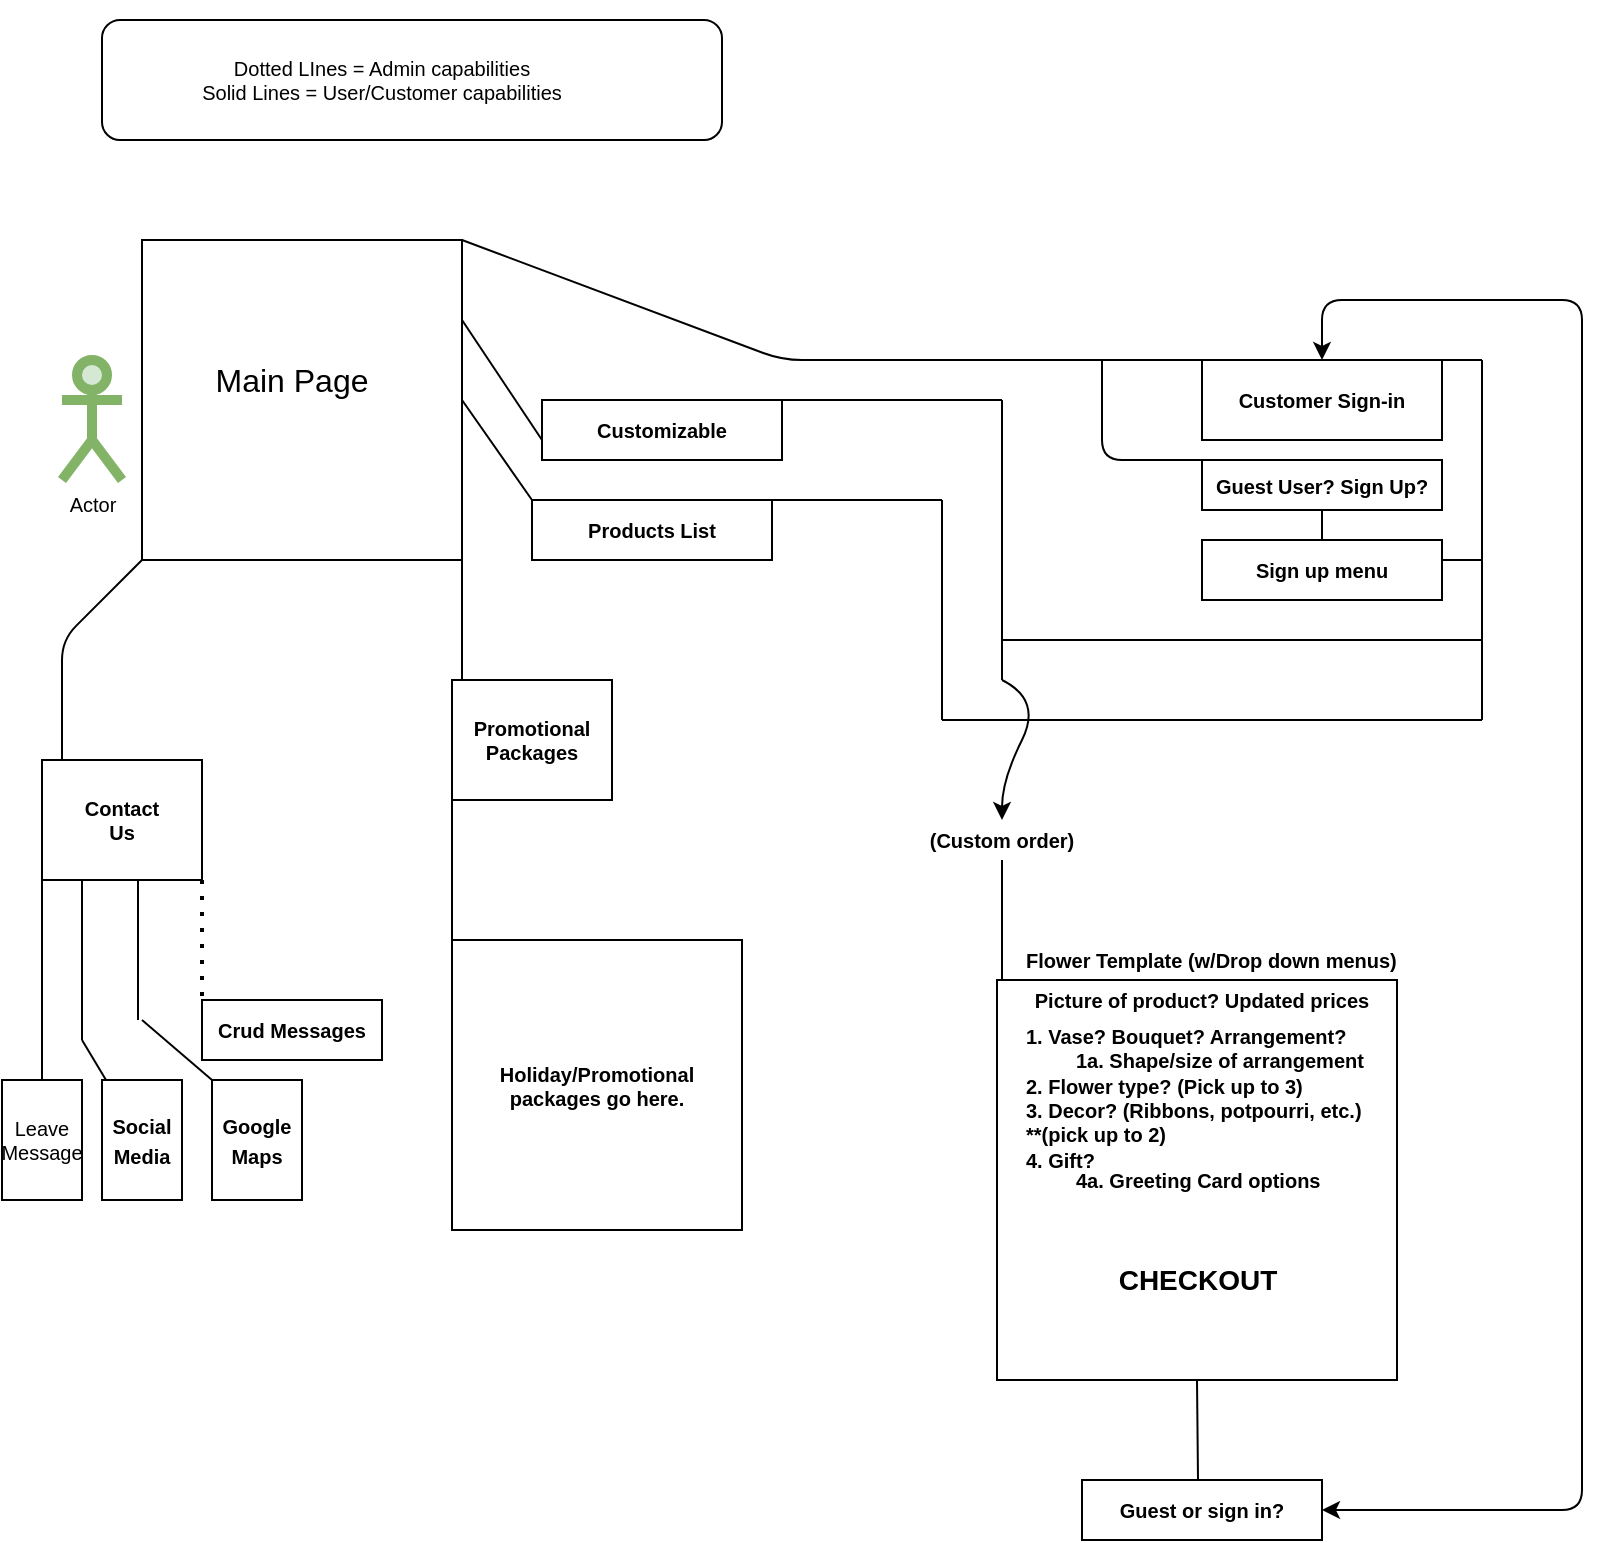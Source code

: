 <mxfile version="13.7.1" type="github">
  <diagram id="3oB5cvlRKmP5zWLQjfKB" name="Page-1">
    <mxGraphModel dx="868" dy="1592" grid="1" gridSize="10" guides="1" tooltips="1" connect="1" arrows="1" fold="1" page="1" pageScale="1" pageWidth="850" pageHeight="1100" math="0" shadow="0">
      <root>
        <mxCell id="0" />
        <mxCell id="1" parent="0" />
        <mxCell id="XfZwX8Am_cvjFdUcVAED-1" value="&lt;br&gt;&lt;br&gt;&lt;br&gt;&lt;br&gt;&lt;br&gt;&lt;br&gt;&lt;br&gt;" style="whiteSpace=wrap;html=1;aspect=fixed;" vertex="1" parent="1">
          <mxGeometry x="80" y="-60" width="160" height="160" as="geometry" />
        </mxCell>
        <mxCell id="XfZwX8Am_cvjFdUcVAED-4" value="&lt;font size=&quot;1&quot;&gt;&lt;span style=&quot;font-size: 16px&quot;&gt;Main Page&lt;/span&gt;&lt;/font&gt;" style="text;html=1;strokeColor=none;fillColor=none;align=center;verticalAlign=middle;whiteSpace=wrap;rounded=0;fontFamily=Helvetica;fontSize=8;" vertex="1" parent="1">
          <mxGeometry x="100" y="-30" width="110" height="80" as="geometry" />
        </mxCell>
        <mxCell id="XfZwX8Am_cvjFdUcVAED-5" value="" style="endArrow=none;html=1;fontFamily=Helvetica;fontSize=8;entryX=1;entryY=0.25;entryDx=0;entryDy=0;" edge="1" parent="1" target="XfZwX8Am_cvjFdUcVAED-1">
          <mxGeometry width="50" height="50" relative="1" as="geometry">
            <mxPoint x="280" y="40" as="sourcePoint" />
            <mxPoint x="450" y="220" as="targetPoint" />
          </mxGeometry>
        </mxCell>
        <mxCell id="XfZwX8Am_cvjFdUcVAED-6" value="&lt;font size=&quot;1&quot;&gt;&lt;b&gt;Customizable&lt;br&gt;&lt;/b&gt;&lt;/font&gt;" style="rounded=0;whiteSpace=wrap;html=1;fontFamily=Helvetica;fontSize=8;" vertex="1" parent="1">
          <mxGeometry x="280" y="20" width="120" height="30" as="geometry" />
        </mxCell>
        <mxCell id="XfZwX8Am_cvjFdUcVAED-8" value="" style="endArrow=none;html=1;fontFamily=Helvetica;fontSize=8;exitX=1;exitY=0.5;exitDx=0;exitDy=0;entryX=0;entryY=0;entryDx=0;entryDy=0;" edge="1" parent="1" source="XfZwX8Am_cvjFdUcVAED-1" target="XfZwX8Am_cvjFdUcVAED-9">
          <mxGeometry width="50" height="50" relative="1" as="geometry">
            <mxPoint x="400" y="260" as="sourcePoint" />
            <mxPoint x="270" y="80" as="targetPoint" />
            <Array as="points" />
          </mxGeometry>
        </mxCell>
        <mxCell id="XfZwX8Am_cvjFdUcVAED-9" value="&lt;font size=&quot;1&quot;&gt;&lt;b&gt;Products List&lt;br&gt;&lt;/b&gt;&lt;/font&gt;" style="rounded=0;whiteSpace=wrap;html=1;" vertex="1" parent="1">
          <mxGeometry x="275" y="70" width="120" height="30" as="geometry" />
        </mxCell>
        <mxCell id="XfZwX8Am_cvjFdUcVAED-12" value="Actor" style="shape=umlActor;verticalLabelPosition=bottom;verticalAlign=top;html=1;outlineConnect=0;fontFamily=Helvetica;fontSize=10;fillColor=#d5e8d4;strokeColor=#82b366;strokeWidth=5;" vertex="1" parent="1">
          <mxGeometry x="40" width="30" height="60" as="geometry" />
        </mxCell>
        <mxCell id="XfZwX8Am_cvjFdUcVAED-13" value="" style="endArrow=none;html=1;fontFamily=Helvetica;fontSize=10;exitX=0;exitY=1;exitDx=0;exitDy=0;" edge="1" parent="1" source="XfZwX8Am_cvjFdUcVAED-1">
          <mxGeometry width="50" height="50" relative="1" as="geometry">
            <mxPoint x="400" y="250" as="sourcePoint" />
            <mxPoint x="40" y="200" as="targetPoint" />
            <Array as="points">
              <mxPoint x="40" y="140" />
            </Array>
          </mxGeometry>
        </mxCell>
        <mxCell id="XfZwX8Am_cvjFdUcVAED-16" value="" style="rounded=0;whiteSpace=wrap;html=1;strokeWidth=1;fontFamily=Helvetica;fontSize=10;" vertex="1" parent="1">
          <mxGeometry x="30" y="200" width="80" height="60" as="geometry" />
        </mxCell>
        <mxCell id="XfZwX8Am_cvjFdUcVAED-17" value="&lt;b&gt;Contact Us&lt;br&gt;&lt;/b&gt;" style="text;html=1;strokeColor=none;fillColor=none;align=center;verticalAlign=middle;whiteSpace=wrap;rounded=0;fontFamily=Helvetica;fontSize=10;" vertex="1" parent="1">
          <mxGeometry x="50" y="220" width="40" height="20" as="geometry" />
        </mxCell>
        <mxCell id="XfZwX8Am_cvjFdUcVAED-18" value="" style="endArrow=none;html=1;fontFamily=Helvetica;fontSize=10;entryX=1;entryY=1;entryDx=0;entryDy=0;" edge="1" parent="1" target="XfZwX8Am_cvjFdUcVAED-1">
          <mxGeometry width="50" height="50" relative="1" as="geometry">
            <mxPoint x="240" y="160" as="sourcePoint" />
            <mxPoint x="440" y="250" as="targetPoint" />
          </mxGeometry>
        </mxCell>
        <mxCell id="XfZwX8Am_cvjFdUcVAED-19" value="&lt;b&gt;Promotional&lt;br&gt;Packages&lt;br&gt;&lt;/b&gt;" style="rounded=0;whiteSpace=wrap;html=1;strokeWidth=1;fontFamily=Helvetica;fontSize=10;" vertex="1" parent="1">
          <mxGeometry x="235" y="160" width="80" height="60" as="geometry" />
        </mxCell>
        <mxCell id="XfZwX8Am_cvjFdUcVAED-20" value="" style="endArrow=none;html=1;fontFamily=Helvetica;fontSize=10;entryX=0;entryY=1;entryDx=0;entryDy=0;" edge="1" parent="1" target="XfZwX8Am_cvjFdUcVAED-16">
          <mxGeometry width="50" height="50" relative="1" as="geometry">
            <mxPoint x="30" y="360" as="sourcePoint" />
            <mxPoint x="440" y="240" as="targetPoint" />
          </mxGeometry>
        </mxCell>
        <mxCell id="XfZwX8Am_cvjFdUcVAED-22" value="Leave Message" style="rounded=0;whiteSpace=wrap;html=1;strokeWidth=1;fontFamily=Helvetica;fontSize=10;direction=south;" vertex="1" parent="1">
          <mxGeometry x="10" y="360" width="40" height="60" as="geometry" />
        </mxCell>
        <mxCell id="XfZwX8Am_cvjFdUcVAED-23" value="" style="endArrow=none;html=1;fontFamily=Helvetica;fontSize=10;entryX=1;entryY=0;entryDx=0;entryDy=0;exitX=0;exitY=0;exitDx=0;exitDy=0;" edge="1" parent="1" source="XfZwX8Am_cvjFdUcVAED-24" target="XfZwX8Am_cvjFdUcVAED-1">
          <mxGeometry width="50" height="50" relative="1" as="geometry">
            <mxPoint x="610" y="20" as="sourcePoint" />
            <mxPoint x="440" y="230" as="targetPoint" />
            <Array as="points">
              <mxPoint x="400" />
            </Array>
          </mxGeometry>
        </mxCell>
        <mxCell id="XfZwX8Am_cvjFdUcVAED-24" value="&lt;b&gt;Customer Sign-in&lt;/b&gt;" style="rounded=0;whiteSpace=wrap;html=1;strokeWidth=1;fontFamily=Helvetica;fontSize=10;" vertex="1" parent="1">
          <mxGeometry x="610" width="120" height="40" as="geometry" />
        </mxCell>
        <mxCell id="XfZwX8Am_cvjFdUcVAED-25" value="" style="endArrow=none;html=1;fontFamily=Helvetica;fontSize=10;exitX=0.25;exitY=1;exitDx=0;exitDy=0;" edge="1" parent="1" source="XfZwX8Am_cvjFdUcVAED-16">
          <mxGeometry width="50" height="50" relative="1" as="geometry">
            <mxPoint x="390" y="280" as="sourcePoint" />
            <mxPoint x="50" y="340" as="targetPoint" />
          </mxGeometry>
        </mxCell>
        <mxCell id="XfZwX8Am_cvjFdUcVAED-26" value="" style="endArrow=none;html=1;fontFamily=Helvetica;fontSize=10;" edge="1" parent="1" target="XfZwX8Am_cvjFdUcVAED-27">
          <mxGeometry width="50" height="50" relative="1" as="geometry">
            <mxPoint x="50" y="340" as="sourcePoint" />
            <mxPoint x="80" y="340" as="targetPoint" />
          </mxGeometry>
        </mxCell>
        <mxCell id="XfZwX8Am_cvjFdUcVAED-27" value="&lt;font size=&quot;1&quot;&gt;&lt;b&gt;Social Media&lt;/b&gt;&lt;/font&gt;" style="rounded=0;whiteSpace=wrap;html=1;" vertex="1" parent="1">
          <mxGeometry x="60" y="360" width="40" height="60" as="geometry" />
        </mxCell>
        <mxCell id="XfZwX8Am_cvjFdUcVAED-28" value="" style="endArrow=none;dashed=1;html=1;dashPattern=1 3;strokeWidth=2;fontFamily=Helvetica;fontSize=10;exitX=1;exitY=1;exitDx=0;exitDy=0;entryX=0;entryY=0;entryDx=0;entryDy=0;" edge="1" parent="1" source="XfZwX8Am_cvjFdUcVAED-16" target="XfZwX8Am_cvjFdUcVAED-33">
          <mxGeometry width="50" height="50" relative="1" as="geometry">
            <mxPoint x="90" y="290" as="sourcePoint" />
            <mxPoint x="140" y="259" as="targetPoint" />
          </mxGeometry>
        </mxCell>
        <mxCell id="XfZwX8Am_cvjFdUcVAED-29" value="" style="rounded=1;whiteSpace=wrap;html=1;strokeWidth=1;fontFamily=Helvetica;fontSize=10;align=left;" vertex="1" parent="1">
          <mxGeometry x="60" y="-170" width="310" height="60" as="geometry" />
        </mxCell>
        <mxCell id="XfZwX8Am_cvjFdUcVAED-32" value="Dotted LInes = Admin capabilities&lt;br&gt;Solid Lines = User/Customer capabilities" style="text;html=1;strokeColor=none;fillColor=none;align=center;verticalAlign=middle;whiteSpace=wrap;rounded=0;fontFamily=Helvetica;fontSize=10;labelPosition=center;verticalLabelPosition=middle;textDirection=ltr;" vertex="1" parent="1">
          <mxGeometry x="90" y="-180" width="220" height="80" as="geometry" />
        </mxCell>
        <mxCell id="XfZwX8Am_cvjFdUcVAED-33" value="&lt;font size=&quot;1&quot;&gt;&lt;b&gt;Crud Messages&lt;/b&gt;&lt;/font&gt;" style="rounded=0;whiteSpace=wrap;html=1;" vertex="1" parent="1">
          <mxGeometry x="110" y="320" width="90" height="30" as="geometry" />
        </mxCell>
        <mxCell id="XfZwX8Am_cvjFdUcVAED-34" value="" style="endArrow=none;html=1;fontFamily=Helvetica;fontSize=10;" edge="1" parent="1">
          <mxGeometry width="50" height="50" relative="1" as="geometry">
            <mxPoint x="78" y="260" as="sourcePoint" />
            <mxPoint x="78" y="330" as="targetPoint" />
          </mxGeometry>
        </mxCell>
        <mxCell id="XfZwX8Am_cvjFdUcVAED-35" value="" style="endArrow=none;html=1;fontFamily=Helvetica;fontSize=10;entryX=0;entryY=0;entryDx=0;entryDy=0;" edge="1" parent="1" target="XfZwX8Am_cvjFdUcVAED-36">
          <mxGeometry width="50" height="50" relative="1" as="geometry">
            <mxPoint x="80" y="330" as="sourcePoint" />
            <mxPoint x="110" y="360" as="targetPoint" />
          </mxGeometry>
        </mxCell>
        <mxCell id="XfZwX8Am_cvjFdUcVAED-36" value="&lt;font size=&quot;1&quot;&gt;&lt;b&gt;Google&lt;br&gt;Maps&lt;br&gt;&lt;/b&gt;&lt;/font&gt;" style="rounded=0;whiteSpace=wrap;html=1;" vertex="1" parent="1">
          <mxGeometry x="115" y="360" width="45" height="60" as="geometry" />
        </mxCell>
        <mxCell id="XfZwX8Am_cvjFdUcVAED-37" value="" style="endArrow=none;html=1;fontFamily=Helvetica;fontSize=10;exitX=0;exitY=1;exitDx=0;exitDy=0;" edge="1" parent="1" source="XfZwX8Am_cvjFdUcVAED-19">
          <mxGeometry width="50" height="50" relative="1" as="geometry">
            <mxPoint x="380" y="200" as="sourcePoint" />
            <mxPoint x="235" y="290" as="targetPoint" />
          </mxGeometry>
        </mxCell>
        <mxCell id="XfZwX8Am_cvjFdUcVAED-38" value="&lt;b&gt;Guest User? Sign Up?&lt;/b&gt;" style="rounded=0;whiteSpace=wrap;html=1;strokeWidth=1;fontFamily=Helvetica;fontSize=10;align=center;" vertex="1" parent="1">
          <mxGeometry x="610" y="50" width="120" height="25" as="geometry" />
        </mxCell>
        <mxCell id="XfZwX8Am_cvjFdUcVAED-39" value="" style="endArrow=none;html=1;fontFamily=Helvetica;fontSize=10;exitX=0;exitY=0;exitDx=0;exitDy=0;" edge="1" parent="1" source="XfZwX8Am_cvjFdUcVAED-38">
          <mxGeometry width="50" height="50" relative="1" as="geometry">
            <mxPoint x="600" y="70" as="sourcePoint" />
            <mxPoint x="560" as="targetPoint" />
            <Array as="points">
              <mxPoint x="560" y="50" />
            </Array>
          </mxGeometry>
        </mxCell>
        <mxCell id="XfZwX8Am_cvjFdUcVAED-41" value="" style="endArrow=none;html=1;fontFamily=Helvetica;fontSize=10;entryX=1;entryY=0;entryDx=0;entryDy=0;" edge="1" parent="1" target="XfZwX8Am_cvjFdUcVAED-24">
          <mxGeometry width="50" height="50" relative="1" as="geometry">
            <mxPoint x="750" as="sourcePoint" />
            <mxPoint x="430" y="140" as="targetPoint" />
          </mxGeometry>
        </mxCell>
        <mxCell id="XfZwX8Am_cvjFdUcVAED-42" value="" style="endArrow=none;html=1;fontFamily=Helvetica;fontSize=10;" edge="1" parent="1">
          <mxGeometry width="50" height="50" relative="1" as="geometry">
            <mxPoint x="750" y="180" as="sourcePoint" />
            <mxPoint x="750" as="targetPoint" />
          </mxGeometry>
        </mxCell>
        <mxCell id="XfZwX8Am_cvjFdUcVAED-43" value="" style="endArrow=none;html=1;fontFamily=Helvetica;fontSize=10;entryX=1;entryY=0;entryDx=0;entryDy=0;" edge="1" parent="1" target="XfZwX8Am_cvjFdUcVAED-6">
          <mxGeometry width="50" height="50" relative="1" as="geometry">
            <mxPoint x="510" y="20" as="sourcePoint" />
            <mxPoint x="430" y="140" as="targetPoint" />
          </mxGeometry>
        </mxCell>
        <mxCell id="XfZwX8Am_cvjFdUcVAED-44" value="" style="endArrow=none;html=1;fontFamily=Helvetica;fontSize=10;" edge="1" parent="1">
          <mxGeometry width="50" height="50" relative="1" as="geometry">
            <mxPoint x="510" y="140" as="sourcePoint" />
            <mxPoint x="510" y="20" as="targetPoint" />
          </mxGeometry>
        </mxCell>
        <mxCell id="XfZwX8Am_cvjFdUcVAED-45" value="" style="endArrow=none;html=1;fontFamily=Helvetica;fontSize=10;" edge="1" parent="1">
          <mxGeometry width="50" height="50" relative="1" as="geometry">
            <mxPoint x="510" y="140" as="sourcePoint" />
            <mxPoint x="750" y="140" as="targetPoint" />
          </mxGeometry>
        </mxCell>
        <mxCell id="XfZwX8Am_cvjFdUcVAED-46" value="" style="endArrow=none;html=1;fontFamily=Helvetica;fontSize=10;entryX=1;entryY=0;entryDx=0;entryDy=0;" edge="1" parent="1" target="XfZwX8Am_cvjFdUcVAED-9">
          <mxGeometry width="50" height="50" relative="1" as="geometry">
            <mxPoint x="480" y="70" as="sourcePoint" />
            <mxPoint x="430" y="140" as="targetPoint" />
          </mxGeometry>
        </mxCell>
        <mxCell id="XfZwX8Am_cvjFdUcVAED-47" value="" style="endArrow=none;html=1;fontFamily=Helvetica;fontSize=10;" edge="1" parent="1">
          <mxGeometry width="50" height="50" relative="1" as="geometry">
            <mxPoint x="480" y="180" as="sourcePoint" />
            <mxPoint x="480" y="70" as="targetPoint" />
          </mxGeometry>
        </mxCell>
        <mxCell id="XfZwX8Am_cvjFdUcVAED-48" value="" style="endArrow=none;html=1;fontFamily=Helvetica;fontSize=10;" edge="1" parent="1">
          <mxGeometry width="50" height="50" relative="1" as="geometry">
            <mxPoint x="480" y="180" as="sourcePoint" />
            <mxPoint x="750" y="180" as="targetPoint" />
          </mxGeometry>
        </mxCell>
        <mxCell id="XfZwX8Am_cvjFdUcVAED-55" value="" style="endArrow=none;html=1;fontFamily=Helvetica;fontSize=10;" edge="1" parent="1">
          <mxGeometry width="50" height="50" relative="1" as="geometry">
            <mxPoint x="510" y="160" as="sourcePoint" />
            <mxPoint x="510" y="140" as="targetPoint" />
          </mxGeometry>
        </mxCell>
        <mxCell id="XfZwX8Am_cvjFdUcVAED-59" value="&lt;font size=&quot;1&quot;&gt;&lt;b&gt;(Custom order)&lt;/b&gt;&lt;/font&gt;" style="text;html=1;strokeColor=none;fillColor=none;align=center;verticalAlign=middle;whiteSpace=wrap;rounded=0;" vertex="1" parent="1">
          <mxGeometry x="440" y="230" width="140" height="20" as="geometry" />
        </mxCell>
        <mxCell id="XfZwX8Am_cvjFdUcVAED-60" value="" style="endArrow=none;html=1;fontFamily=Helvetica;fontSize=10;entryX=0.5;entryY=1;entryDx=0;entryDy=0;" edge="1" parent="1" target="XfZwX8Am_cvjFdUcVAED-59">
          <mxGeometry width="50" height="50" relative="1" as="geometry">
            <mxPoint x="510" y="320" as="sourcePoint" />
            <mxPoint x="430" y="200" as="targetPoint" />
          </mxGeometry>
        </mxCell>
        <mxCell id="XfZwX8Am_cvjFdUcVAED-61" value="" style="curved=1;endArrow=classic;html=1;fontFamily=Helvetica;fontSize=10;entryX=0.5;entryY=0;entryDx=0;entryDy=0;" edge="1" parent="1" target="XfZwX8Am_cvjFdUcVAED-59">
          <mxGeometry width="50" height="50" relative="1" as="geometry">
            <mxPoint x="510" y="160" as="sourcePoint" />
            <mxPoint x="430" y="200" as="targetPoint" />
            <Array as="points">
              <mxPoint x="530" y="170" />
              <mxPoint x="510" y="210" />
            </Array>
          </mxGeometry>
        </mxCell>
        <mxCell id="XfZwX8Am_cvjFdUcVAED-62" value="&lt;b&gt;Holiday/Promotional packages go here.&lt;/b&gt;" style="whiteSpace=wrap;html=1;aspect=fixed;strokeWidth=1;fontFamily=Helvetica;fontSize=10;align=center;" vertex="1" parent="1">
          <mxGeometry x="235" y="290" width="145" height="145" as="geometry" />
        </mxCell>
        <mxCell id="XfZwX8Am_cvjFdUcVAED-64" value="" style="whiteSpace=wrap;html=1;aspect=fixed;strokeWidth=1;fontFamily=Helvetica;fontSize=10;align=left;direction=north;" vertex="1" parent="1">
          <mxGeometry x="507.5" y="310" width="200" height="200" as="geometry" />
        </mxCell>
        <mxCell id="XfZwX8Am_cvjFdUcVAED-66" value="&lt;b&gt;Flower Template (w/Drop down menus)&lt;/b&gt;" style="text;html=1;strokeColor=none;fillColor=none;align=left;verticalAlign=middle;whiteSpace=wrap;rounded=0;fontFamily=Helvetica;fontSize=10;" vertex="1" parent="1">
          <mxGeometry x="520" y="290" width="190" height="20" as="geometry" />
        </mxCell>
        <mxCell id="XfZwX8Am_cvjFdUcVAED-69" value="&lt;b&gt;1. Vase? Bouquet? Arrangement?&lt;/b&gt;" style="text;html=1;strokeColor=none;fillColor=none;align=left;verticalAlign=middle;whiteSpace=wrap;rounded=0;fontFamily=Helvetica;fontSize=10;" vertex="1" parent="1">
          <mxGeometry x="520" y="322.5" width="170" height="30" as="geometry" />
        </mxCell>
        <mxCell id="XfZwX8Am_cvjFdUcVAED-70" value="&lt;b&gt;2. Flower type? (Pick up to 3)&lt;/b&gt;" style="text;html=1;strokeColor=none;fillColor=none;align=left;verticalAlign=middle;whiteSpace=wrap;rounded=0;fontFamily=Helvetica;fontSize=10;" vertex="1" parent="1">
          <mxGeometry x="520" y="352.5" width="170" height="20" as="geometry" />
        </mxCell>
        <mxCell id="XfZwX8Am_cvjFdUcVAED-72" value="&lt;b&gt;Picture of product? Updated prices&lt;/b&gt;" style="text;html=1;strokeColor=none;fillColor=none;align=center;verticalAlign=middle;whiteSpace=wrap;rounded=0;fontFamily=Helvetica;fontSize=10;" vertex="1" parent="1">
          <mxGeometry x="515" y="310" width="190" height="20" as="geometry" />
        </mxCell>
        <mxCell id="XfZwX8Am_cvjFdUcVAED-73" value="3. Decor? (Ribbons, potpourri, etc.)&lt;br&gt;**(pick up to 2)" style="text;html=1;strokeColor=none;fillColor=none;align=left;verticalAlign=middle;whiteSpace=wrap;rounded=0;fontFamily=Helvetica;fontSize=10;fontStyle=1" vertex="1" parent="1">
          <mxGeometry x="520" y="372.5" width="180" height="17.5" as="geometry" />
        </mxCell>
        <mxCell id="XfZwX8Am_cvjFdUcVAED-75" value="&lt;b&gt;1a. Shape/size of arrangement&lt;/b&gt;" style="text;html=1;strokeColor=none;fillColor=none;align=left;verticalAlign=middle;whiteSpace=wrap;rounded=0;fontFamily=Helvetica;fontSize=10;" vertex="1" parent="1">
          <mxGeometry x="545" y="340" width="150" height="20" as="geometry" />
        </mxCell>
        <mxCell id="XfZwX8Am_cvjFdUcVAED-77" value="4. Gift?&amp;nbsp;" style="text;html=1;strokeColor=none;fillColor=none;align=left;verticalAlign=middle;whiteSpace=wrap;rounded=0;fontFamily=Helvetica;fontSize=10;fontStyle=1" vertex="1" parent="1">
          <mxGeometry x="520" y="390" width="50" height="20" as="geometry" />
        </mxCell>
        <mxCell id="XfZwX8Am_cvjFdUcVAED-78" value="4a. Greeting Card options" style="text;html=1;strokeColor=none;fillColor=none;align=left;verticalAlign=middle;whiteSpace=wrap;rounded=0;fontFamily=Helvetica;fontSize=10;fontStyle=1" vertex="1" parent="1">
          <mxGeometry x="545" y="400" width="135" height="20" as="geometry" />
        </mxCell>
        <mxCell id="XfZwX8Am_cvjFdUcVAED-80" value="&lt;span style=&quot;font-size: 14px&quot;&gt;&lt;b&gt;CHECKOUT&lt;/b&gt;&lt;/span&gt;" style="text;html=1;strokeColor=none;fillColor=none;align=center;verticalAlign=middle;whiteSpace=wrap;rounded=0;fontFamily=Helvetica;fontSize=10;" vertex="1" parent="1">
          <mxGeometry x="527.5" y="450" width="160" height="20" as="geometry" />
        </mxCell>
        <mxCell id="XfZwX8Am_cvjFdUcVAED-83" value="" style="endArrow=none;html=1;fontFamily=Helvetica;fontSize=10;entryX=0;entryY=0.5;entryDx=0;entryDy=0;" edge="1" parent="1" target="XfZwX8Am_cvjFdUcVAED-64">
          <mxGeometry width="50" height="50" relative="1" as="geometry">
            <mxPoint x="608" y="560" as="sourcePoint" />
            <mxPoint x="430" y="400" as="targetPoint" />
          </mxGeometry>
        </mxCell>
        <mxCell id="XfZwX8Am_cvjFdUcVAED-84" value="&lt;b&gt;Guest or sign in?&lt;/b&gt;" style="rounded=0;whiteSpace=wrap;html=1;strokeWidth=1;fontFamily=Helvetica;fontSize=10;align=center;" vertex="1" parent="1">
          <mxGeometry x="550" y="560" width="120" height="30" as="geometry" />
        </mxCell>
        <mxCell id="XfZwX8Am_cvjFdUcVAED-86" value="&lt;b&gt;Sign up menu&lt;/b&gt;" style="rounded=0;whiteSpace=wrap;html=1;strokeWidth=1;fontFamily=Helvetica;fontSize=10;align=center;" vertex="1" parent="1">
          <mxGeometry x="610" y="90" width="120" height="30" as="geometry" />
        </mxCell>
        <mxCell id="XfZwX8Am_cvjFdUcVAED-88" value="" style="endArrow=none;html=1;fontFamily=Helvetica;fontSize=10;entryX=0.5;entryY=1;entryDx=0;entryDy=0;" edge="1" parent="1" source="XfZwX8Am_cvjFdUcVAED-86" target="XfZwX8Am_cvjFdUcVAED-38">
          <mxGeometry width="50" height="50" relative="1" as="geometry">
            <mxPoint x="380" y="200" as="sourcePoint" />
            <mxPoint x="430" y="150" as="targetPoint" />
          </mxGeometry>
        </mxCell>
        <mxCell id="XfZwX8Am_cvjFdUcVAED-90" value="" style="endArrow=none;html=1;fontFamily=Helvetica;fontSize=10;" edge="1" parent="1">
          <mxGeometry width="50" height="50" relative="1" as="geometry">
            <mxPoint x="730" y="100" as="sourcePoint" />
            <mxPoint x="750" y="100" as="targetPoint" />
          </mxGeometry>
        </mxCell>
        <mxCell id="XfZwX8Am_cvjFdUcVAED-91" value="" style="endArrow=classic;startArrow=classic;html=1;fontFamily=Helvetica;fontSize=10;entryX=1;entryY=0.5;entryDx=0;entryDy=0;exitX=0.5;exitY=0;exitDx=0;exitDy=0;" edge="1" parent="1" source="XfZwX8Am_cvjFdUcVAED-24" target="XfZwX8Am_cvjFdUcVAED-84">
          <mxGeometry width="50" height="50" relative="1" as="geometry">
            <mxPoint x="810" y="330" as="sourcePoint" />
            <mxPoint x="420" y="360" as="targetPoint" />
            <Array as="points">
              <mxPoint x="670" y="-30" />
              <mxPoint x="800" y="-30" />
              <mxPoint x="800" y="575" />
            </Array>
          </mxGeometry>
        </mxCell>
      </root>
    </mxGraphModel>
  </diagram>
</mxfile>

